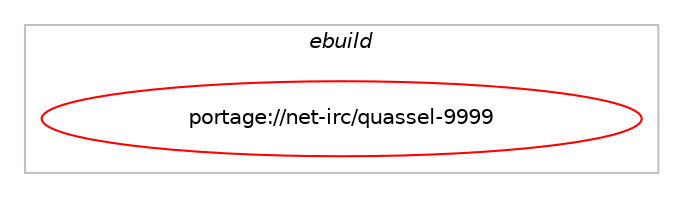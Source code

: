 digraph prolog {

# *************
# Graph options
# *************

newrank=true;
concentrate=true;
compound=true;
graph [rankdir=LR,fontname=Helvetica,fontsize=10,ranksep=1.5];#, ranksep=2.5, nodesep=0.2];
edge  [arrowhead=vee];
node  [fontname=Helvetica,fontsize=10];

# **********
# The ebuild
# **********

subgraph cluster_leftcol {
color=gray;
label=<<i>ebuild</i>>;
id [label="portage://net-irc/quassel-9999", color=red, width=4, href="../net-irc/quassel-9999.svg"];
}

# ****************
# The dependencies
# ****************

subgraph cluster_midcol {
color=gray;
label=<<i>dependencies</i>>;
subgraph cluster_compile {
fillcolor="#eeeeee";
style=filled;
label=<<i>compile</i>>;
# *** BEGIN UNKNOWN DEPENDENCY TYPE (TODO) ***
# id -> equal(use_conditional_group(negative,monolithic,portage://net-irc/quassel-9999,[use_conditional_group(positive,server,portage://net-irc/quassel-9999,[package_dependency(portage://net-irc/quassel-9999,install,no,acct-group,quassel,none,[,,],[],[]),package_dependency(portage://net-irc/quassel-9999,install,no,acct-user,quassel,none,[,,],[],[]),use_conditional_group(positive,crypt,portage://net-irc/quassel-9999,[package_dependency(portage://net-irc/quassel-9999,install,no,app-crypt,qca,none,[,,],[slot(2)],[use(enable(ssl),none)])]),use_conditional_group(positive,ldap,portage://net-irc/quassel-9999,[package_dependency(portage://net-irc/quassel-9999,install,no,net-nds,openldap,none,[,,],any_same_slot,[])]),use_conditional_group(positive,postgres,portage://net-irc/quassel-9999,[package_dependency(portage://net-irc/quassel-9999,install,no,dev-qt,qtsql,none,[,,],[slot(5)],[use(enable(postgres),none)])]),use_conditional_group(negative,postgres,portage://net-irc/quassel-9999,[package_dependency(portage://net-irc/quassel-9999,install,no,dev-qt,qtsql,none,[,,],[slot(5)],[use(enable(sqlite),none)]),package_dependency(portage://net-irc/quassel-9999,install,no,dev-db,sqlite,none,[,,],[slot(3)],[use(enable(threadsafe),positive),use(disable(secure-delete),none)])]),use_conditional_group(positive,syslog,portage://net-irc/quassel-9999,[package_dependency(portage://net-irc/quassel-9999,install,no,virtual,logger,none,[,,],[],[])])]),use_conditional_group(positive,gui,portage://net-irc/quassel-9999,[package_dependency(portage://net-irc/quassel-9999,install,no,dev-qt,qtgui,none,[,,],[slot(5)],[]),package_dependency(portage://net-irc/quassel-9999,install,no,dev-qt,qtmultimedia,none,[,,],[slot(5)],[]),package_dependency(portage://net-irc/quassel-9999,install,no,dev-qt,qtwidgets,none,[,,],[slot(5)],[]),use_conditional_group(negative,bundled-icons,portage://net-irc/quassel-9999,[package_dependency(portage://net-irc/quassel-9999,install,no,kde-frameworks,breeze-icons,none,[,,],any_different_slot,[]),use_conditional_group(positive,oxygen,portage://net-irc/quassel-9999,[package_dependency(portage://net-irc/quassel-9999,install,no,kde-frameworks,oxygen-icons,none,[,,],any_different_slot,[])])]),use_conditional_group(positive,dbus,portage://net-irc/quassel-9999,[package_dependency(portage://net-irc/quassel-9999,install,no,dev-libs,libdbusmenu-qt,greaterequal,[0.9.3,,_pre20140619,0.9.3_pre20140619],[],[]),package_dependency(portage://net-irc/quassel-9999,install,no,dev-qt,qtdbus,none,[,,],[slot(5)],[])]),use_conditional_group(positive,kde,portage://net-irc/quassel-9999,[package_dependency(portage://net-irc/quassel-9999,install,no,kde-frameworks,kconfigwidgets,none,[,,],[slot(5)],[]),package_dependency(portage://net-irc/quassel-9999,install,no,kde-frameworks,kcoreaddons,none,[,,],[slot(5)],[]),package_dependency(portage://net-irc/quassel-9999,install,no,kde-frameworks,knotifications,none,[,,],[slot(5)],[]),package_dependency(portage://net-irc/quassel-9999,install,no,kde-frameworks,knotifyconfig,none,[,,],[slot(5)],[]),package_dependency(portage://net-irc/quassel-9999,install,no,kde-frameworks,ktextwidgets,none,[,,],[slot(5)],[]),package_dependency(portage://net-irc/quassel-9999,install,no,kde-frameworks,kwidgetsaddons,none,[,,],[slot(5)],[]),package_dependency(portage://net-irc/quassel-9999,install,no,kde-frameworks,kxmlgui,none,[,,],[slot(5)],[])]),use_conditional_group(positive,spell,portage://net-irc/quassel-9999,[package_dependency(portage://net-irc/quassel-9999,install,no,kde-frameworks,sonnet,none,[,,],[slot(5)],[])]),use_conditional_group(positive,urlpreview,portage://net-irc/quassel-9999,[package_dependency(portage://net-irc/quassel-9999,install,no,dev-qt,qtwebengine,none,[,,],[slot(5)],[use(enable(widgets),none)])])])]))
# *** END UNKNOWN DEPENDENCY TYPE (TODO) ***

# *** BEGIN UNKNOWN DEPENDENCY TYPE (TODO) ***
# id -> equal(use_conditional_group(positive,monolithic,portage://net-irc/quassel-9999,[package_dependency(portage://net-irc/quassel-9999,install,no,acct-group,quassel,none,[,,],[],[]),package_dependency(portage://net-irc/quassel-9999,install,no,acct-user,quassel,none,[,,],[],[]),use_conditional_group(positive,crypt,portage://net-irc/quassel-9999,[package_dependency(portage://net-irc/quassel-9999,install,no,app-crypt,qca,none,[,,],[slot(2)],[use(enable(ssl),none)])]),use_conditional_group(positive,ldap,portage://net-irc/quassel-9999,[package_dependency(portage://net-irc/quassel-9999,install,no,net-nds,openldap,none,[,,],any_same_slot,[])]),use_conditional_group(positive,postgres,portage://net-irc/quassel-9999,[package_dependency(portage://net-irc/quassel-9999,install,no,dev-qt,qtsql,none,[,,],[slot(5)],[use(enable(postgres),none)])]),use_conditional_group(negative,postgres,portage://net-irc/quassel-9999,[package_dependency(portage://net-irc/quassel-9999,install,no,dev-qt,qtsql,none,[,,],[slot(5)],[use(enable(sqlite),none)]),package_dependency(portage://net-irc/quassel-9999,install,no,dev-db,sqlite,none,[,,],[slot(3)],[use(enable(threadsafe),positive),use(disable(secure-delete),none)])]),use_conditional_group(positive,syslog,portage://net-irc/quassel-9999,[package_dependency(portage://net-irc/quassel-9999,install,no,virtual,logger,none,[,,],[],[])]),package_dependency(portage://net-irc/quassel-9999,install,no,dev-qt,qtgui,none,[,,],[slot(5)],[]),package_dependency(portage://net-irc/quassel-9999,install,no,dev-qt,qtmultimedia,none,[,,],[slot(5)],[]),package_dependency(portage://net-irc/quassel-9999,install,no,dev-qt,qtwidgets,none,[,,],[slot(5)],[]),use_conditional_group(negative,bundled-icons,portage://net-irc/quassel-9999,[package_dependency(portage://net-irc/quassel-9999,install,no,kde-frameworks,breeze-icons,none,[,,],any_different_slot,[]),use_conditional_group(positive,oxygen,portage://net-irc/quassel-9999,[package_dependency(portage://net-irc/quassel-9999,install,no,kde-frameworks,oxygen-icons,none,[,,],any_different_slot,[])])]),use_conditional_group(positive,dbus,portage://net-irc/quassel-9999,[package_dependency(portage://net-irc/quassel-9999,install,no,dev-libs,libdbusmenu-qt,greaterequal,[0.9.3,,_pre20140619,0.9.3_pre20140619],[],[]),package_dependency(portage://net-irc/quassel-9999,install,no,dev-qt,qtdbus,none,[,,],[slot(5)],[])]),use_conditional_group(positive,kde,portage://net-irc/quassel-9999,[package_dependency(portage://net-irc/quassel-9999,install,no,kde-frameworks,kconfigwidgets,none,[,,],[slot(5)],[]),package_dependency(portage://net-irc/quassel-9999,install,no,kde-frameworks,kcoreaddons,none,[,,],[slot(5)],[]),package_dependency(portage://net-irc/quassel-9999,install,no,kde-frameworks,knotifications,none,[,,],[slot(5)],[]),package_dependency(portage://net-irc/quassel-9999,install,no,kde-frameworks,knotifyconfig,none,[,,],[slot(5)],[]),package_dependency(portage://net-irc/quassel-9999,install,no,kde-frameworks,ktextwidgets,none,[,,],[slot(5)],[]),package_dependency(portage://net-irc/quassel-9999,install,no,kde-frameworks,kwidgetsaddons,none,[,,],[slot(5)],[]),package_dependency(portage://net-irc/quassel-9999,install,no,kde-frameworks,kxmlgui,none,[,,],[slot(5)],[])]),use_conditional_group(positive,spell,portage://net-irc/quassel-9999,[package_dependency(portage://net-irc/quassel-9999,install,no,kde-frameworks,sonnet,none,[,,],[slot(5)],[])]),use_conditional_group(positive,urlpreview,portage://net-irc/quassel-9999,[package_dependency(portage://net-irc/quassel-9999,install,no,dev-qt,qtwebengine,none,[,,],[slot(5)],[use(enable(widgets),none)])])]))
# *** END UNKNOWN DEPENDENCY TYPE (TODO) ***

# *** BEGIN UNKNOWN DEPENDENCY TYPE (TODO) ***
# id -> equal(use_conditional_group(positive,test,portage://net-irc/quassel-9999,[package_dependency(portage://net-irc/quassel-9999,install,no,dev-cpp,gtest,none,[,,],[],[]),package_dependency(portage://net-irc/quassel-9999,install,no,dev-qt,qttest,none,[,,],[slot(5)],[])]))
# *** END UNKNOWN DEPENDENCY TYPE (TODO) ***

# *** BEGIN UNKNOWN DEPENDENCY TYPE (TODO) ***
# id -> equal(package_dependency(portage://net-irc/quassel-9999,install,no,dev-libs,boost,none,[,,],any_same_slot,[]))
# *** END UNKNOWN DEPENDENCY TYPE (TODO) ***

# *** BEGIN UNKNOWN DEPENDENCY TYPE (TODO) ***
# id -> equal(package_dependency(portage://net-irc/quassel-9999,install,no,dev-qt,qtcore,none,[,,],[slot(5)],[]))
# *** END UNKNOWN DEPENDENCY TYPE (TODO) ***

# *** BEGIN UNKNOWN DEPENDENCY TYPE (TODO) ***
# id -> equal(package_dependency(portage://net-irc/quassel-9999,install,no,dev-qt,qtnetwork,none,[,,],[slot(5)],[use(enable(ssl),none)]))
# *** END UNKNOWN DEPENDENCY TYPE (TODO) ***

# *** BEGIN UNKNOWN DEPENDENCY TYPE (TODO) ***
# id -> equal(package_dependency(portage://net-irc/quassel-9999,install,no,sys-libs,zlib,none,[,,],[],[]))
# *** END UNKNOWN DEPENDENCY TYPE (TODO) ***

}
subgraph cluster_compileandrun {
fillcolor="#eeeeee";
style=filled;
label=<<i>compile and run</i>>;
}
subgraph cluster_run {
fillcolor="#eeeeee";
style=filled;
label=<<i>run</i>>;
# *** BEGIN UNKNOWN DEPENDENCY TYPE (TODO) ***
# id -> equal(use_conditional_group(negative,monolithic,portage://net-irc/quassel-9999,[use_conditional_group(positive,server,portage://net-irc/quassel-9999,[package_dependency(portage://net-irc/quassel-9999,run,no,acct-group,quassel,none,[,,],[],[]),package_dependency(portage://net-irc/quassel-9999,run,no,acct-user,quassel,none,[,,],[],[]),use_conditional_group(positive,crypt,portage://net-irc/quassel-9999,[package_dependency(portage://net-irc/quassel-9999,run,no,app-crypt,qca,none,[,,],[slot(2)],[use(enable(ssl),none)])]),use_conditional_group(positive,ldap,portage://net-irc/quassel-9999,[package_dependency(portage://net-irc/quassel-9999,run,no,net-nds,openldap,none,[,,],any_same_slot,[])]),use_conditional_group(positive,postgres,portage://net-irc/quassel-9999,[package_dependency(portage://net-irc/quassel-9999,run,no,dev-qt,qtsql,none,[,,],[slot(5)],[use(enable(postgres),none)])]),use_conditional_group(negative,postgres,portage://net-irc/quassel-9999,[package_dependency(portage://net-irc/quassel-9999,run,no,dev-qt,qtsql,none,[,,],[slot(5)],[use(enable(sqlite),none)]),package_dependency(portage://net-irc/quassel-9999,run,no,dev-db,sqlite,none,[,,],[slot(3)],[use(enable(threadsafe),positive),use(disable(secure-delete),none)])]),use_conditional_group(positive,syslog,portage://net-irc/quassel-9999,[package_dependency(portage://net-irc/quassel-9999,run,no,virtual,logger,none,[,,],[],[])])]),use_conditional_group(positive,gui,portage://net-irc/quassel-9999,[package_dependency(portage://net-irc/quassel-9999,run,no,dev-qt,qtgui,none,[,,],[slot(5)],[]),package_dependency(portage://net-irc/quassel-9999,run,no,dev-qt,qtmultimedia,none,[,,],[slot(5)],[]),package_dependency(portage://net-irc/quassel-9999,run,no,dev-qt,qtwidgets,none,[,,],[slot(5)],[]),use_conditional_group(negative,bundled-icons,portage://net-irc/quassel-9999,[package_dependency(portage://net-irc/quassel-9999,run,no,kde-frameworks,breeze-icons,none,[,,],any_different_slot,[]),use_conditional_group(positive,oxygen,portage://net-irc/quassel-9999,[package_dependency(portage://net-irc/quassel-9999,run,no,kde-frameworks,oxygen-icons,none,[,,],any_different_slot,[])])]),use_conditional_group(positive,dbus,portage://net-irc/quassel-9999,[package_dependency(portage://net-irc/quassel-9999,run,no,dev-libs,libdbusmenu-qt,greaterequal,[0.9.3,,_pre20140619,0.9.3_pre20140619],[],[]),package_dependency(portage://net-irc/quassel-9999,run,no,dev-qt,qtdbus,none,[,,],[slot(5)],[])]),use_conditional_group(positive,kde,portage://net-irc/quassel-9999,[package_dependency(portage://net-irc/quassel-9999,run,no,kde-frameworks,kconfigwidgets,none,[,,],[slot(5)],[]),package_dependency(portage://net-irc/quassel-9999,run,no,kde-frameworks,kcoreaddons,none,[,,],[slot(5)],[]),package_dependency(portage://net-irc/quassel-9999,run,no,kde-frameworks,knotifications,none,[,,],[slot(5)],[]),package_dependency(portage://net-irc/quassel-9999,run,no,kde-frameworks,knotifyconfig,none,[,,],[slot(5)],[]),package_dependency(portage://net-irc/quassel-9999,run,no,kde-frameworks,ktextwidgets,none,[,,],[slot(5)],[]),package_dependency(portage://net-irc/quassel-9999,run,no,kde-frameworks,kwidgetsaddons,none,[,,],[slot(5)],[]),package_dependency(portage://net-irc/quassel-9999,run,no,kde-frameworks,kxmlgui,none,[,,],[slot(5)],[])]),use_conditional_group(positive,spell,portage://net-irc/quassel-9999,[package_dependency(portage://net-irc/quassel-9999,run,no,kde-frameworks,sonnet,none,[,,],[slot(5)],[])]),use_conditional_group(positive,urlpreview,portage://net-irc/quassel-9999,[package_dependency(portage://net-irc/quassel-9999,run,no,dev-qt,qtwebengine,none,[,,],[slot(5)],[use(enable(widgets),none)])])])]))
# *** END UNKNOWN DEPENDENCY TYPE (TODO) ***

# *** BEGIN UNKNOWN DEPENDENCY TYPE (TODO) ***
# id -> equal(use_conditional_group(positive,monolithic,portage://net-irc/quassel-9999,[package_dependency(portage://net-irc/quassel-9999,run,no,acct-group,quassel,none,[,,],[],[]),package_dependency(portage://net-irc/quassel-9999,run,no,acct-user,quassel,none,[,,],[],[]),use_conditional_group(positive,crypt,portage://net-irc/quassel-9999,[package_dependency(portage://net-irc/quassel-9999,run,no,app-crypt,qca,none,[,,],[slot(2)],[use(enable(ssl),none)])]),use_conditional_group(positive,ldap,portage://net-irc/quassel-9999,[package_dependency(portage://net-irc/quassel-9999,run,no,net-nds,openldap,none,[,,],any_same_slot,[])]),use_conditional_group(positive,postgres,portage://net-irc/quassel-9999,[package_dependency(portage://net-irc/quassel-9999,run,no,dev-qt,qtsql,none,[,,],[slot(5)],[use(enable(postgres),none)])]),use_conditional_group(negative,postgres,portage://net-irc/quassel-9999,[package_dependency(portage://net-irc/quassel-9999,run,no,dev-qt,qtsql,none,[,,],[slot(5)],[use(enable(sqlite),none)]),package_dependency(portage://net-irc/quassel-9999,run,no,dev-db,sqlite,none,[,,],[slot(3)],[use(enable(threadsafe),positive),use(disable(secure-delete),none)])]),use_conditional_group(positive,syslog,portage://net-irc/quassel-9999,[package_dependency(portage://net-irc/quassel-9999,run,no,virtual,logger,none,[,,],[],[])]),package_dependency(portage://net-irc/quassel-9999,run,no,dev-qt,qtgui,none,[,,],[slot(5)],[]),package_dependency(portage://net-irc/quassel-9999,run,no,dev-qt,qtmultimedia,none,[,,],[slot(5)],[]),package_dependency(portage://net-irc/quassel-9999,run,no,dev-qt,qtwidgets,none,[,,],[slot(5)],[]),use_conditional_group(negative,bundled-icons,portage://net-irc/quassel-9999,[package_dependency(portage://net-irc/quassel-9999,run,no,kde-frameworks,breeze-icons,none,[,,],any_different_slot,[]),use_conditional_group(positive,oxygen,portage://net-irc/quassel-9999,[package_dependency(portage://net-irc/quassel-9999,run,no,kde-frameworks,oxygen-icons,none,[,,],any_different_slot,[])])]),use_conditional_group(positive,dbus,portage://net-irc/quassel-9999,[package_dependency(portage://net-irc/quassel-9999,run,no,dev-libs,libdbusmenu-qt,greaterequal,[0.9.3,,_pre20140619,0.9.3_pre20140619],[],[]),package_dependency(portage://net-irc/quassel-9999,run,no,dev-qt,qtdbus,none,[,,],[slot(5)],[])]),use_conditional_group(positive,kde,portage://net-irc/quassel-9999,[package_dependency(portage://net-irc/quassel-9999,run,no,kde-frameworks,kconfigwidgets,none,[,,],[slot(5)],[]),package_dependency(portage://net-irc/quassel-9999,run,no,kde-frameworks,kcoreaddons,none,[,,],[slot(5)],[]),package_dependency(portage://net-irc/quassel-9999,run,no,kde-frameworks,knotifications,none,[,,],[slot(5)],[]),package_dependency(portage://net-irc/quassel-9999,run,no,kde-frameworks,knotifyconfig,none,[,,],[slot(5)],[]),package_dependency(portage://net-irc/quassel-9999,run,no,kde-frameworks,ktextwidgets,none,[,,],[slot(5)],[]),package_dependency(portage://net-irc/quassel-9999,run,no,kde-frameworks,kwidgetsaddons,none,[,,],[slot(5)],[]),package_dependency(portage://net-irc/quassel-9999,run,no,kde-frameworks,kxmlgui,none,[,,],[slot(5)],[])]),use_conditional_group(positive,spell,portage://net-irc/quassel-9999,[package_dependency(portage://net-irc/quassel-9999,run,no,kde-frameworks,sonnet,none,[,,],[slot(5)],[])]),use_conditional_group(positive,urlpreview,portage://net-irc/quassel-9999,[package_dependency(portage://net-irc/quassel-9999,run,no,dev-qt,qtwebengine,none,[,,],[slot(5)],[use(enable(widgets),none)])])]))
# *** END UNKNOWN DEPENDENCY TYPE (TODO) ***

# *** BEGIN UNKNOWN DEPENDENCY TYPE (TODO) ***
# id -> equal(package_dependency(portage://net-irc/quassel-9999,run,no,dev-libs,boost,none,[,,],any_same_slot,[]))
# *** END UNKNOWN DEPENDENCY TYPE (TODO) ***

# *** BEGIN UNKNOWN DEPENDENCY TYPE (TODO) ***
# id -> equal(package_dependency(portage://net-irc/quassel-9999,run,no,dev-qt,qtcore,none,[,,],[slot(5)],[]))
# *** END UNKNOWN DEPENDENCY TYPE (TODO) ***

# *** BEGIN UNKNOWN DEPENDENCY TYPE (TODO) ***
# id -> equal(package_dependency(portage://net-irc/quassel-9999,run,no,dev-qt,qtnetwork,none,[,,],[slot(5)],[use(enable(ssl),none)]))
# *** END UNKNOWN DEPENDENCY TYPE (TODO) ***

# *** BEGIN UNKNOWN DEPENDENCY TYPE (TODO) ***
# id -> equal(package_dependency(portage://net-irc/quassel-9999,run,no,sys-libs,zlib,none,[,,],[],[]))
# *** END UNKNOWN DEPENDENCY TYPE (TODO) ***

}
}

# **************
# The candidates
# **************

subgraph cluster_choices {
rank=same;
color=gray;
label=<<i>candidates</i>>;

}

}
